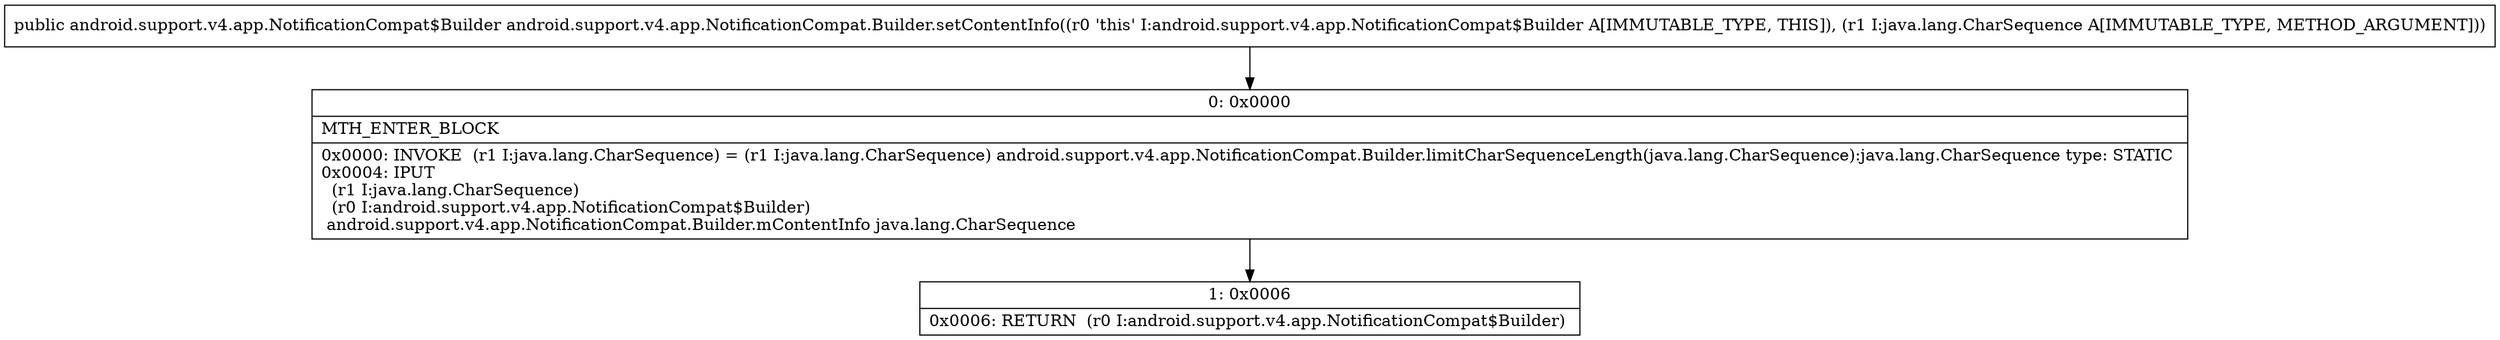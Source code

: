 digraph "CFG forandroid.support.v4.app.NotificationCompat.Builder.setContentInfo(Ljava\/lang\/CharSequence;)Landroid\/support\/v4\/app\/NotificationCompat$Builder;" {
Node_0 [shape=record,label="{0\:\ 0x0000|MTH_ENTER_BLOCK\l|0x0000: INVOKE  (r1 I:java.lang.CharSequence) = (r1 I:java.lang.CharSequence) android.support.v4.app.NotificationCompat.Builder.limitCharSequenceLength(java.lang.CharSequence):java.lang.CharSequence type: STATIC \l0x0004: IPUT  \l  (r1 I:java.lang.CharSequence)\l  (r0 I:android.support.v4.app.NotificationCompat$Builder)\l android.support.v4.app.NotificationCompat.Builder.mContentInfo java.lang.CharSequence \l}"];
Node_1 [shape=record,label="{1\:\ 0x0006|0x0006: RETURN  (r0 I:android.support.v4.app.NotificationCompat$Builder) \l}"];
MethodNode[shape=record,label="{public android.support.v4.app.NotificationCompat$Builder android.support.v4.app.NotificationCompat.Builder.setContentInfo((r0 'this' I:android.support.v4.app.NotificationCompat$Builder A[IMMUTABLE_TYPE, THIS]), (r1 I:java.lang.CharSequence A[IMMUTABLE_TYPE, METHOD_ARGUMENT])) }"];
MethodNode -> Node_0;
Node_0 -> Node_1;
}

